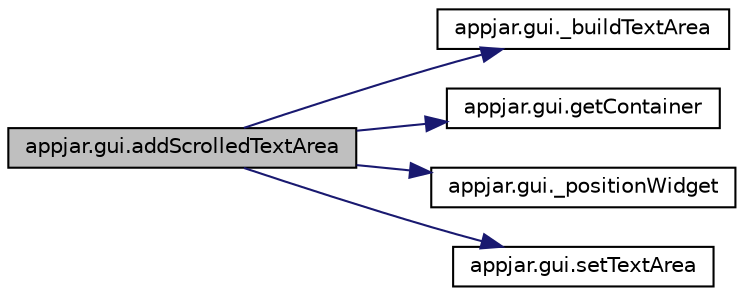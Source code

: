 digraph "appjar.gui.addScrolledTextArea"
{
  edge [fontname="Helvetica",fontsize="10",labelfontname="Helvetica",labelfontsize="10"];
  node [fontname="Helvetica",fontsize="10",shape=record];
  rankdir="LR";
  Node721 [label="appjar.gui.addScrolledTextArea",height=0.2,width=0.4,color="black", fillcolor="grey75", style="filled", fontcolor="black"];
  Node721 -> Node722 [color="midnightblue",fontsize="10",style="solid",fontname="Helvetica"];
  Node722 [label="appjar.gui._buildTextArea",height=0.2,width=0.4,color="black", fillcolor="white", style="filled",URL="$classappjar_1_1gui.html#aca4d91861376d752aaa7b88e04660dba"];
  Node721 -> Node723 [color="midnightblue",fontsize="10",style="solid",fontname="Helvetica"];
  Node723 [label="appjar.gui.getContainer",height=0.2,width=0.4,color="black", fillcolor="white", style="filled",URL="$classappjar_1_1gui.html#a2e8ea27bae5f6758257be218c8279b56"];
  Node721 -> Node724 [color="midnightblue",fontsize="10",style="solid",fontname="Helvetica"];
  Node724 [label="appjar.gui._positionWidget",height=0.2,width=0.4,color="black", fillcolor="white", style="filled",URL="$classappjar_1_1gui.html#a073b1298767aeb92dd77b77cb6000e8c"];
  Node721 -> Node725 [color="midnightblue",fontsize="10",style="solid",fontname="Helvetica"];
  Node725 [label="appjar.gui.setTextArea",height=0.2,width=0.4,color="black", fillcolor="white", style="filled",URL="$classappjar_1_1gui.html#a4ccd58e1021485bdbdb1a15bc6e9afb2"];
}
